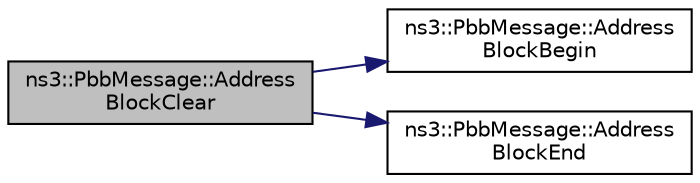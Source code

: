 digraph "ns3::PbbMessage::AddressBlockClear"
{
 // LATEX_PDF_SIZE
  edge [fontname="Helvetica",fontsize="10",labelfontname="Helvetica",labelfontsize="10"];
  node [fontname="Helvetica",fontsize="10",shape=record];
  rankdir="LR";
  Node1 [label="ns3::PbbMessage::Address\lBlockClear",height=0.2,width=0.4,color="black", fillcolor="grey75", style="filled", fontcolor="black",tooltip="Removes all address blocks from this message."];
  Node1 -> Node2 [color="midnightblue",fontsize="10",style="solid",fontname="Helvetica"];
  Node2 [label="ns3::PbbMessage::Address\lBlockBegin",height=0.2,width=0.4,color="black", fillcolor="white", style="filled",URL="$classns3_1_1_pbb_message.html#a389f90196ba0745c85d0d4c3634a9a7a",tooltip=" "];
  Node1 -> Node3 [color="midnightblue",fontsize="10",style="solid",fontname="Helvetica"];
  Node3 [label="ns3::PbbMessage::Address\lBlockEnd",height=0.2,width=0.4,color="black", fillcolor="white", style="filled",URL="$classns3_1_1_pbb_message.html#a4345c092167c0e61584a7bbe2f5e73cb",tooltip=" "];
}
